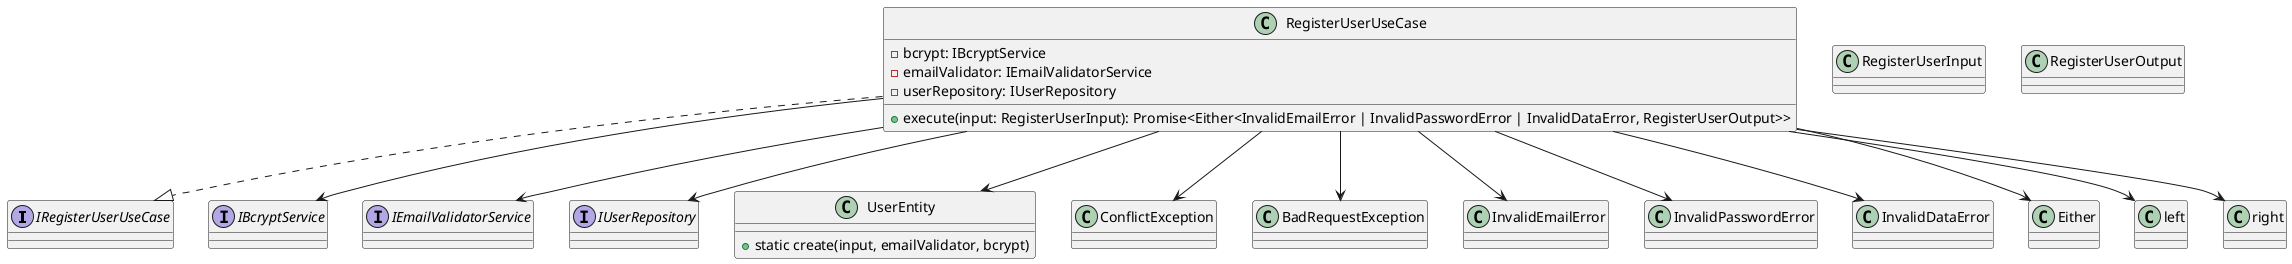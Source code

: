 @startuml RegisterUserUseCase

interface IRegisterUserUseCase
interface IBcryptService
interface IEmailValidatorService
interface IUserRepository

class RegisterUserInput
class RegisterUserOutput

class UserEntity {
  +static create(input, emailValidator, bcrypt)
}

class ConflictException
class BadRequestException

class InvalidEmailError
class InvalidPasswordError
class InvalidDataError

class Either
class left
class right

class RegisterUserUseCase {
  - bcrypt: IBcryptService
  - emailValidator: IEmailValidatorService
  - userRepository: IUserRepository
  + execute(input: RegisterUserInput): Promise<Either<InvalidEmailError | InvalidPasswordError | InvalidDataError, RegisterUserOutput>>
}

RegisterUserUseCase ..|> IRegisterUserUseCase
RegisterUserUseCase --> IBcryptService
RegisterUserUseCase --> IEmailValidatorService
RegisterUserUseCase --> IUserRepository
RegisterUserUseCase --> UserEntity
RegisterUserUseCase --> ConflictException
RegisterUserUseCase --> BadRequestException
RegisterUserUseCase --> InvalidEmailError
RegisterUserUseCase --> InvalidPasswordError
RegisterUserUseCase --> InvalidDataError
RegisterUserUseCase --> Either
RegisterUserUseCase --> left
RegisterUserUseCase --> right

@enduml